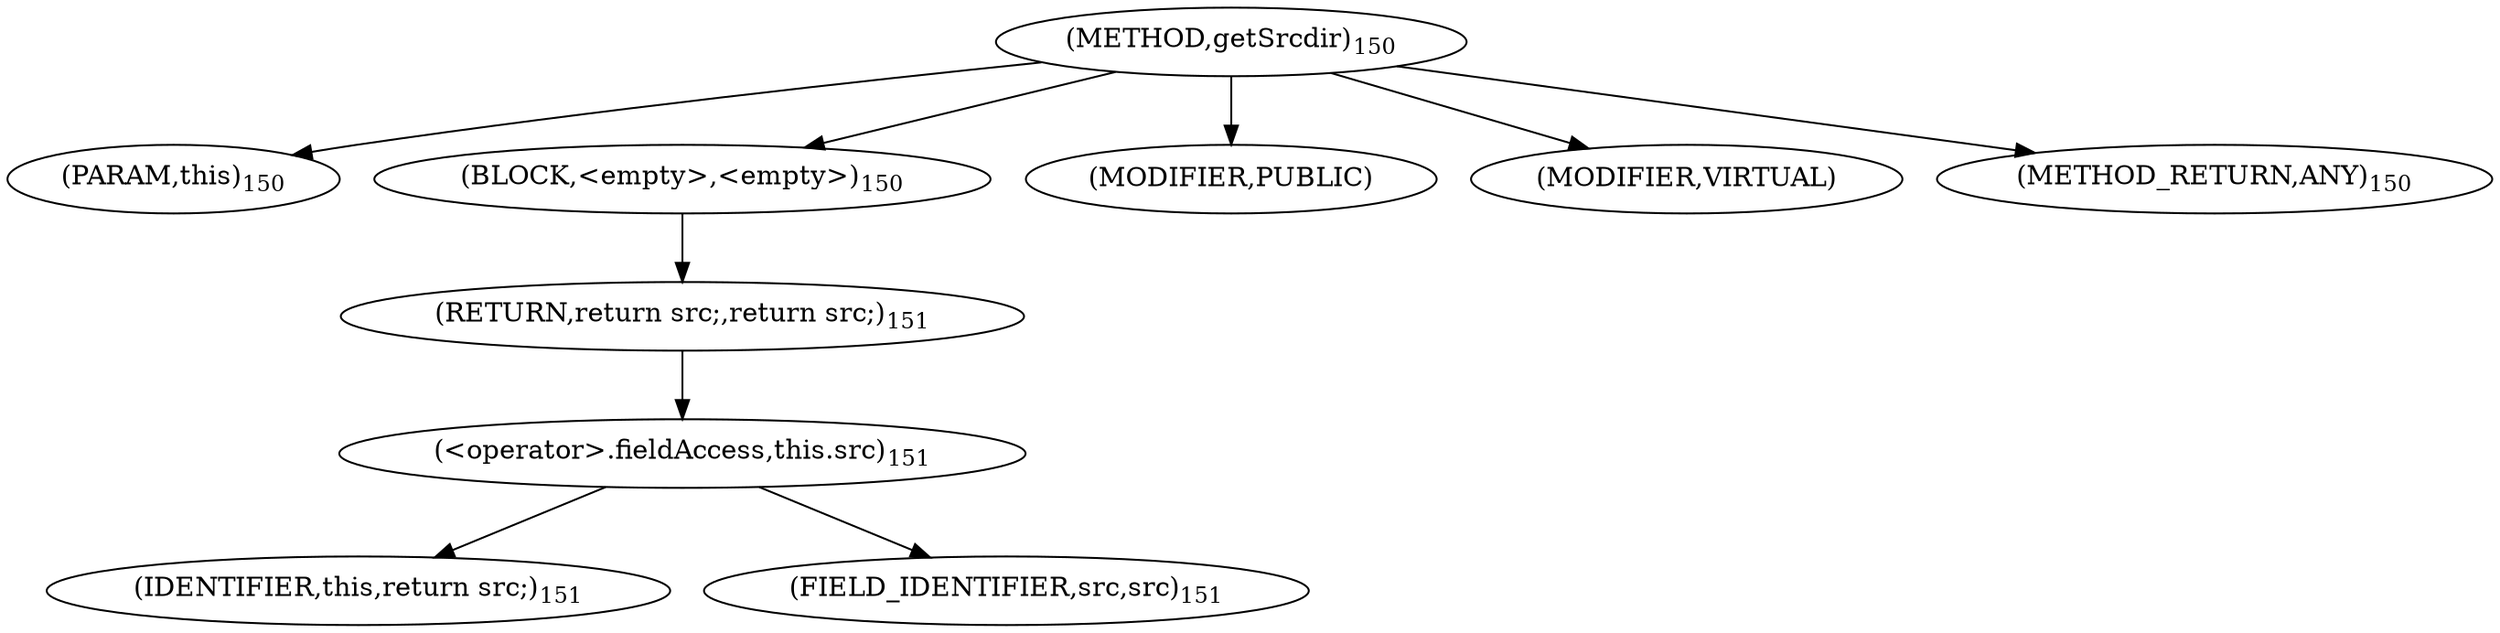 digraph "getSrcdir" {  
"207" [label = <(METHOD,getSrcdir)<SUB>150</SUB>> ]
"208" [label = <(PARAM,this)<SUB>150</SUB>> ]
"209" [label = <(BLOCK,&lt;empty&gt;,&lt;empty&gt;)<SUB>150</SUB>> ]
"210" [label = <(RETURN,return src;,return src;)<SUB>151</SUB>> ]
"211" [label = <(&lt;operator&gt;.fieldAccess,this.src)<SUB>151</SUB>> ]
"212" [label = <(IDENTIFIER,this,return src;)<SUB>151</SUB>> ]
"213" [label = <(FIELD_IDENTIFIER,src,src)<SUB>151</SUB>> ]
"214" [label = <(MODIFIER,PUBLIC)> ]
"215" [label = <(MODIFIER,VIRTUAL)> ]
"216" [label = <(METHOD_RETURN,ANY)<SUB>150</SUB>> ]
  "207" -> "208" 
  "207" -> "209" 
  "207" -> "214" 
  "207" -> "215" 
  "207" -> "216" 
  "209" -> "210" 
  "210" -> "211" 
  "211" -> "212" 
  "211" -> "213" 
}
